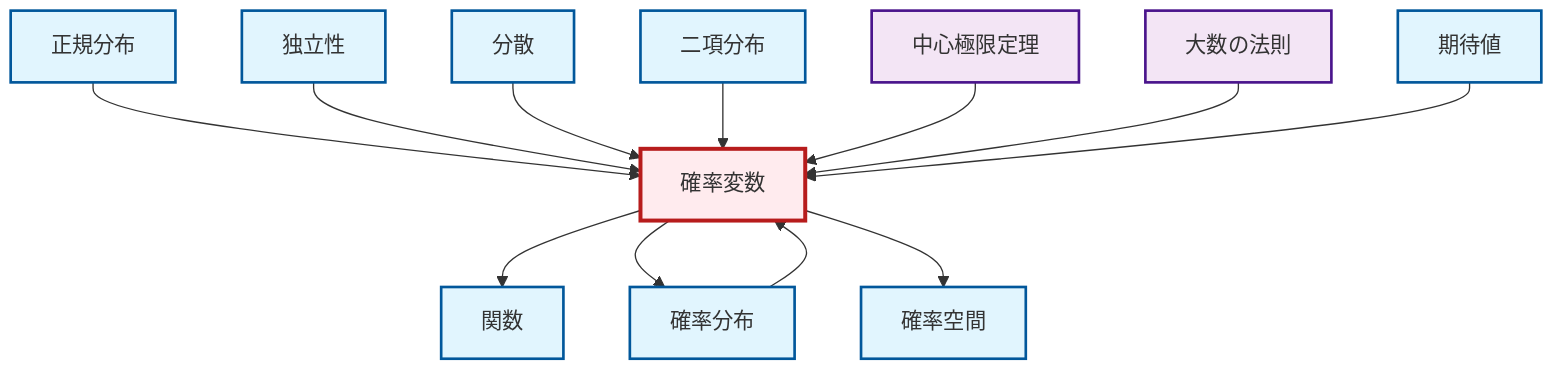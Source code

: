 graph TD
    classDef definition fill:#e1f5fe,stroke:#01579b,stroke-width:2px
    classDef theorem fill:#f3e5f5,stroke:#4a148c,stroke-width:2px
    classDef axiom fill:#fff3e0,stroke:#e65100,stroke-width:2px
    classDef example fill:#e8f5e9,stroke:#1b5e20,stroke-width:2px
    classDef current fill:#ffebee,stroke:#b71c1c,stroke-width:3px
    def-function["関数"]:::definition
    def-random-variable["確率変数"]:::definition
    def-probability-distribution["確率分布"]:::definition
    def-normal-distribution["正規分布"]:::definition
    thm-central-limit["中心極限定理"]:::theorem
    def-binomial-distribution["二項分布"]:::definition
    def-variance["分散"]:::definition
    def-probability-space["確率空間"]:::definition
    thm-law-of-large-numbers["大数の法則"]:::theorem
    def-expectation["期待値"]:::definition
    def-independence["独立性"]:::definition
    def-normal-distribution --> def-random-variable
    def-random-variable --> def-function
    def-independence --> def-random-variable
    def-variance --> def-random-variable
    def-binomial-distribution --> def-random-variable
    def-random-variable --> def-probability-distribution
    thm-central-limit --> def-random-variable
    def-probability-distribution --> def-random-variable
    def-random-variable --> def-probability-space
    thm-law-of-large-numbers --> def-random-variable
    def-expectation --> def-random-variable
    class def-random-variable current